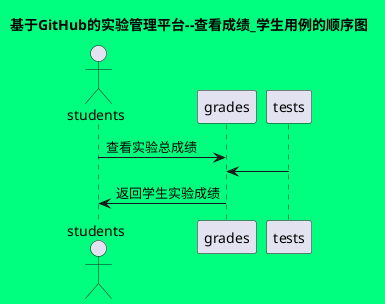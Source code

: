 @startuml
skinparam backgroundColor #00FF7F


title 基于GitHub的实验管理平台--查看成绩_学生用例的顺序图
actor students
students -> grades: 查看实验总成绩
tests -> grades
grades -> students:返回学生实验成绩
@enduml